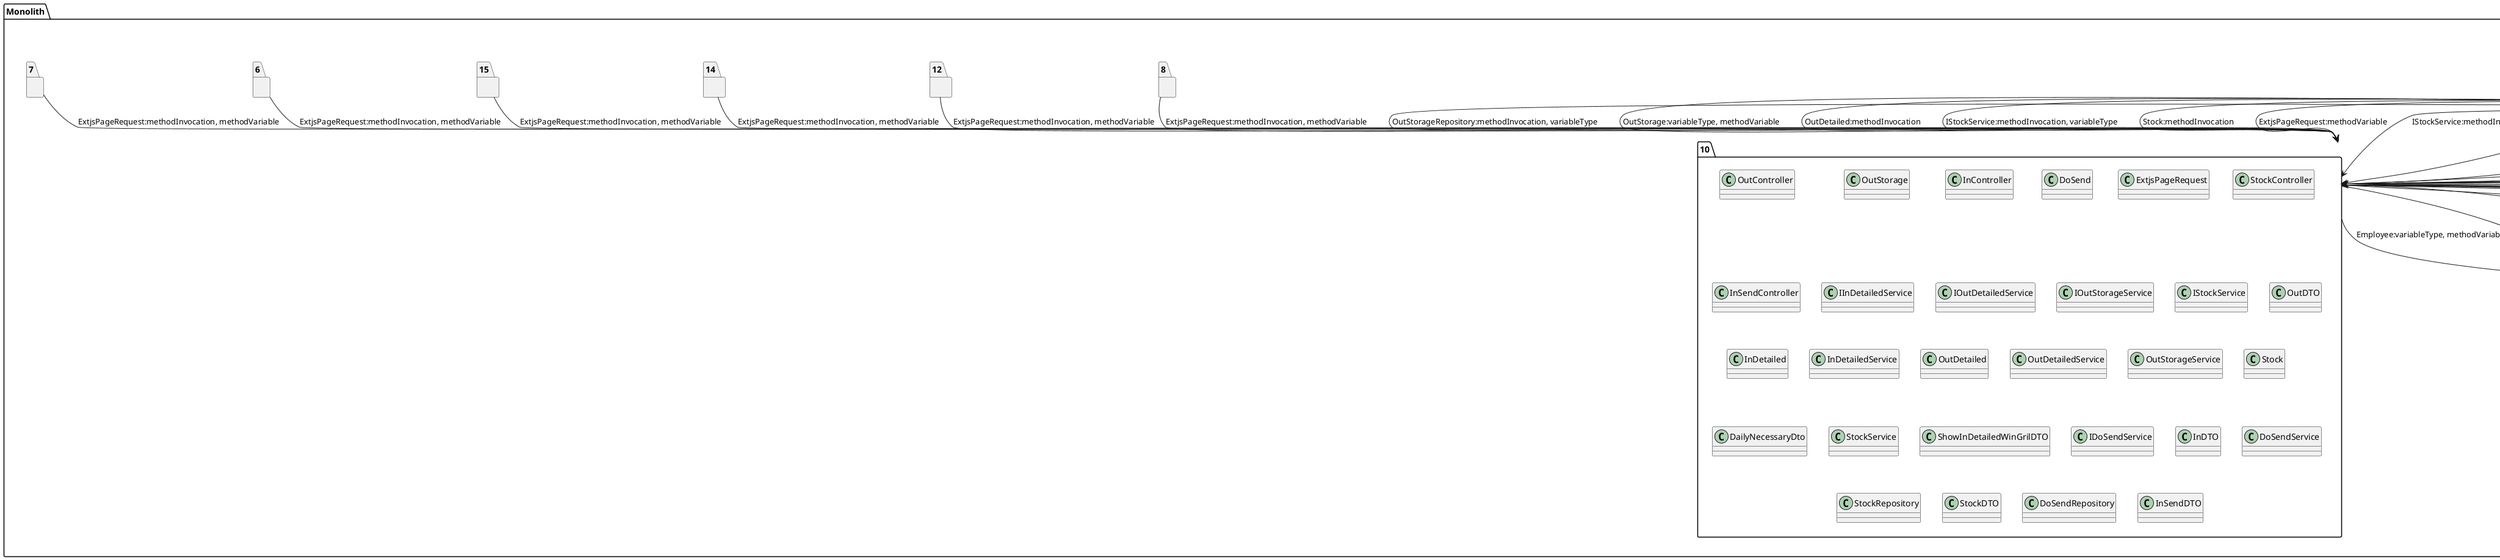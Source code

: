 @startuml
package "Monolith" {
package "10"{
class OutController
class OutStorage
class InController
class DoSend
class ExtjsPageRequest
class StockController
class InSendController
class IInDetailedService
class IOutDetailedService
class IOutStorageService
class IStockService
class OutDTO
class InDetailed
class InDetailedService
class OutDetailed
class OutDetailedService
class OutStorageService
class Stock
class DailyNecessaryDto
class StockService
class ShowInDetailedWinGrilDTO
class IDoSendService
class InDTO
class DoSendService
class StockRepository
class StockDTO
class DoSendRepository
class InSendDTO
}
package "0"{
class RoomCleanRecord
class OutDetailedRepository
class OutStorageRepository
}
package "2"{
class Employee
class Employee
class Employee
class ExtAjaxResponse
class Employee
class ExtAjaxResponse
class SessionUtil
class EmployeeService
class ExtAjaxResponse
}
package "6"{
}
package "7"{
}
package "8"{
}
package "12"{
}
package "14"{
}
package "15"{
}
}
package "1"{
}
package "3"{
}
package "4"{
}
package "5"{
}
package "9"{
}
package "11"{
}
package "13"{
}
package "16"{
}
"10"-->"0":RoomCleanRecord:variableType, methodVariable
"10"-->"0":OutDetailedRepository:methodInvocation, variableType
"10"-->"0":OutStorageRepository:methodInvocation, variableType
"10"-->"2":Employee:methodInvocation
"10"-->"2":Employee:variableType, methodVariable
"10"-->"2":Employee:methodInvocation
"10"-->"2":ExtAjaxResponse:methodVariable
"10"-->"2":Employee:variableType, methodVariable
"10"-->"2":ExtAjaxResponse:methodVariable
"10"-->"2":SessionUtil:methodInvocation
"10"-->"2":EmployeeService:methodInvocation, variableType
"10"-->"2":ExtAjaxResponse:methodVariable
"0"-->"10":OutStorage:variableType, methodVariable
"0"-->"10":OutStorage:methodInvocation
"0"-->"10":OutDetailed:methodInvocation
"0"-->"10":IStockService:methodInvocation, variableType
"0"-->"10":Stock:methodInvocation
"0"-->"10":ExtjsPageRequest:methodVariable
"0"-->"10":IStockService:methodInvocation, variableType
"0"-->"10":DailyNecessaryDto:methodVariable
"0"-->"10":ExtjsPageRequest:methodInvocation, methodVariable
"0"-->"10":StockRepository:methodInvocation, variableType
"0"-->"10":OutStorage:methodInvocation
"0"-->"10":OutDetailed:methodInvocation
"0"-->"10":Stock:methodInvocation
"0"-->"10":ExtjsPageRequest:methodVariable
"2"-->"10":ExtjsPageRequest:methodInvocation, methodVariable
"2"-->"10":ExtjsPageRequest:methodInvocation, methodVariable
"6"-->"10":ExtjsPageRequest:methodInvocation, methodVariable
"7"-->"10":ExtjsPageRequest:methodInvocation, methodVariable
"8"-->"10":ExtjsPageRequest:methodInvocation, methodVariable
"12"-->"10":ExtjsPageRequest:methodInvocation, methodVariable
"14"-->"10":ExtjsPageRequest:methodInvocation, methodVariable
"15"-->"10":ExtjsPageRequest:methodInvocation, methodVariable
@enduml